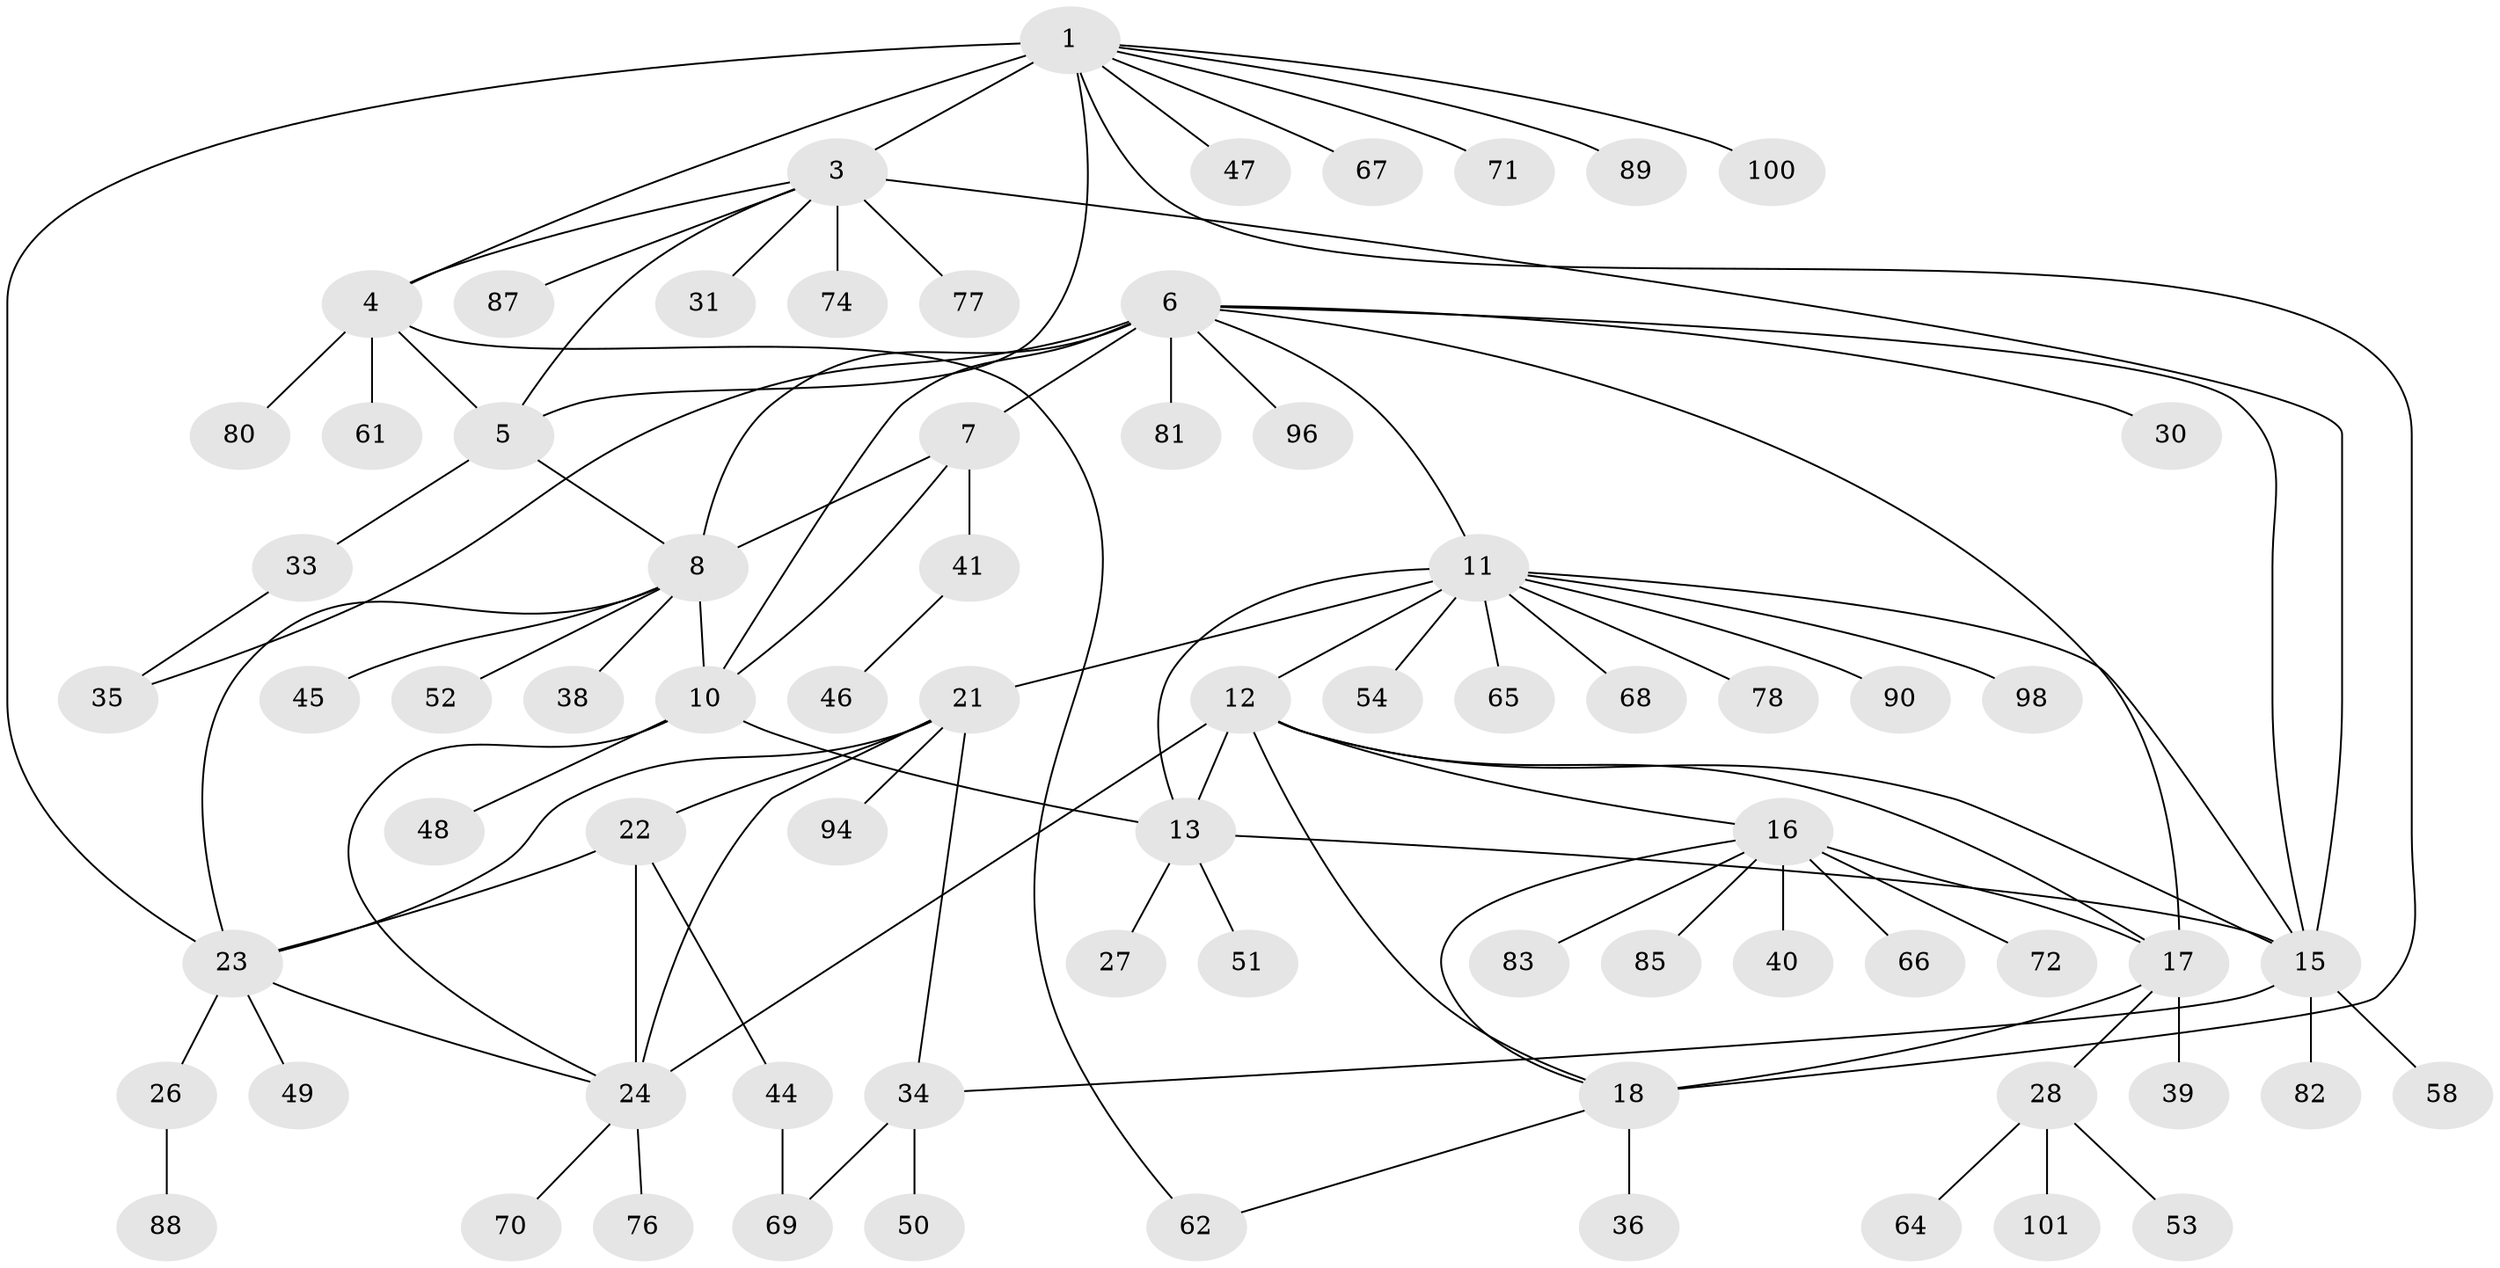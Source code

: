 // Generated by graph-tools (version 1.1) at 2025/24/03/03/25 07:24:16]
// undirected, 73 vertices, 100 edges
graph export_dot {
graph [start="1"]
  node [color=gray90,style=filled];
  1 [super="+2"];
  3 [super="+86"];
  4 [super="+59"];
  5 [super="+37"];
  6 [super="+9"];
  7 [super="+75"];
  8 [super="+56"];
  10 [super="+102"];
  11 [super="+14"];
  12 [super="+19"];
  13 [super="+55"];
  15 [super="+29"];
  16 [super="+32"];
  17 [super="+20"];
  18 [super="+97"];
  21 [super="+79"];
  22 [super="+99"];
  23;
  24 [super="+25"];
  26 [super="+73"];
  27;
  28 [super="+43"];
  30;
  31;
  33;
  34 [super="+42"];
  35;
  36;
  38;
  39;
  40 [super="+84"];
  41 [super="+57"];
  44;
  45 [super="+63"];
  46 [super="+93"];
  47;
  48;
  49;
  50;
  51;
  52 [super="+60"];
  53;
  54;
  58;
  61;
  62;
  64;
  65;
  66;
  67;
  68;
  69;
  70;
  71;
  72;
  74;
  76;
  77;
  78 [super="+95"];
  80;
  81;
  82;
  83 [super="+91"];
  85;
  87;
  88;
  89;
  90 [super="+92"];
  94;
  96;
  98;
  100;
  101;
  1 -- 3 [weight=2];
  1 -- 4 [weight=2];
  1 -- 5 [weight=2];
  1 -- 23;
  1 -- 67;
  1 -- 100;
  1 -- 71;
  1 -- 47;
  1 -- 18;
  1 -- 89;
  3 -- 4;
  3 -- 5;
  3 -- 15;
  3 -- 31;
  3 -- 74;
  3 -- 77;
  3 -- 87;
  4 -- 5;
  4 -- 61;
  4 -- 80;
  4 -- 62;
  5 -- 8;
  5 -- 33;
  6 -- 7 [weight=2];
  6 -- 8 [weight=2];
  6 -- 10 [weight=2];
  6 -- 11;
  6 -- 30;
  6 -- 96;
  6 -- 15;
  6 -- 81;
  6 -- 17;
  6 -- 35;
  7 -- 8;
  7 -- 10;
  7 -- 41;
  8 -- 10;
  8 -- 38;
  8 -- 45;
  8 -- 52;
  8 -- 23;
  10 -- 48;
  10 -- 24;
  10 -- 13;
  11 -- 12 [weight=2];
  11 -- 13 [weight=2];
  11 -- 15 [weight=2];
  11 -- 21;
  11 -- 98;
  11 -- 65;
  11 -- 68;
  11 -- 78;
  11 -- 54;
  11 -- 90;
  12 -- 13;
  12 -- 15;
  12 -- 16;
  12 -- 17 [weight=2];
  12 -- 18;
  12 -- 24;
  13 -- 15;
  13 -- 27;
  13 -- 51;
  15 -- 34;
  15 -- 82;
  15 -- 58;
  16 -- 17 [weight=2];
  16 -- 18;
  16 -- 40;
  16 -- 66;
  16 -- 72;
  16 -- 83;
  16 -- 85;
  17 -- 18 [weight=2];
  17 -- 39;
  17 -- 28;
  18 -- 36;
  18 -- 62;
  21 -- 22;
  21 -- 23;
  21 -- 24 [weight=2];
  21 -- 94;
  21 -- 34;
  22 -- 23;
  22 -- 24 [weight=2];
  22 -- 44;
  23 -- 24 [weight=2];
  23 -- 26;
  23 -- 49;
  24 -- 70;
  24 -- 76;
  26 -- 88;
  28 -- 53;
  28 -- 101;
  28 -- 64;
  33 -- 35;
  34 -- 50;
  34 -- 69;
  41 -- 46;
  44 -- 69;
}
